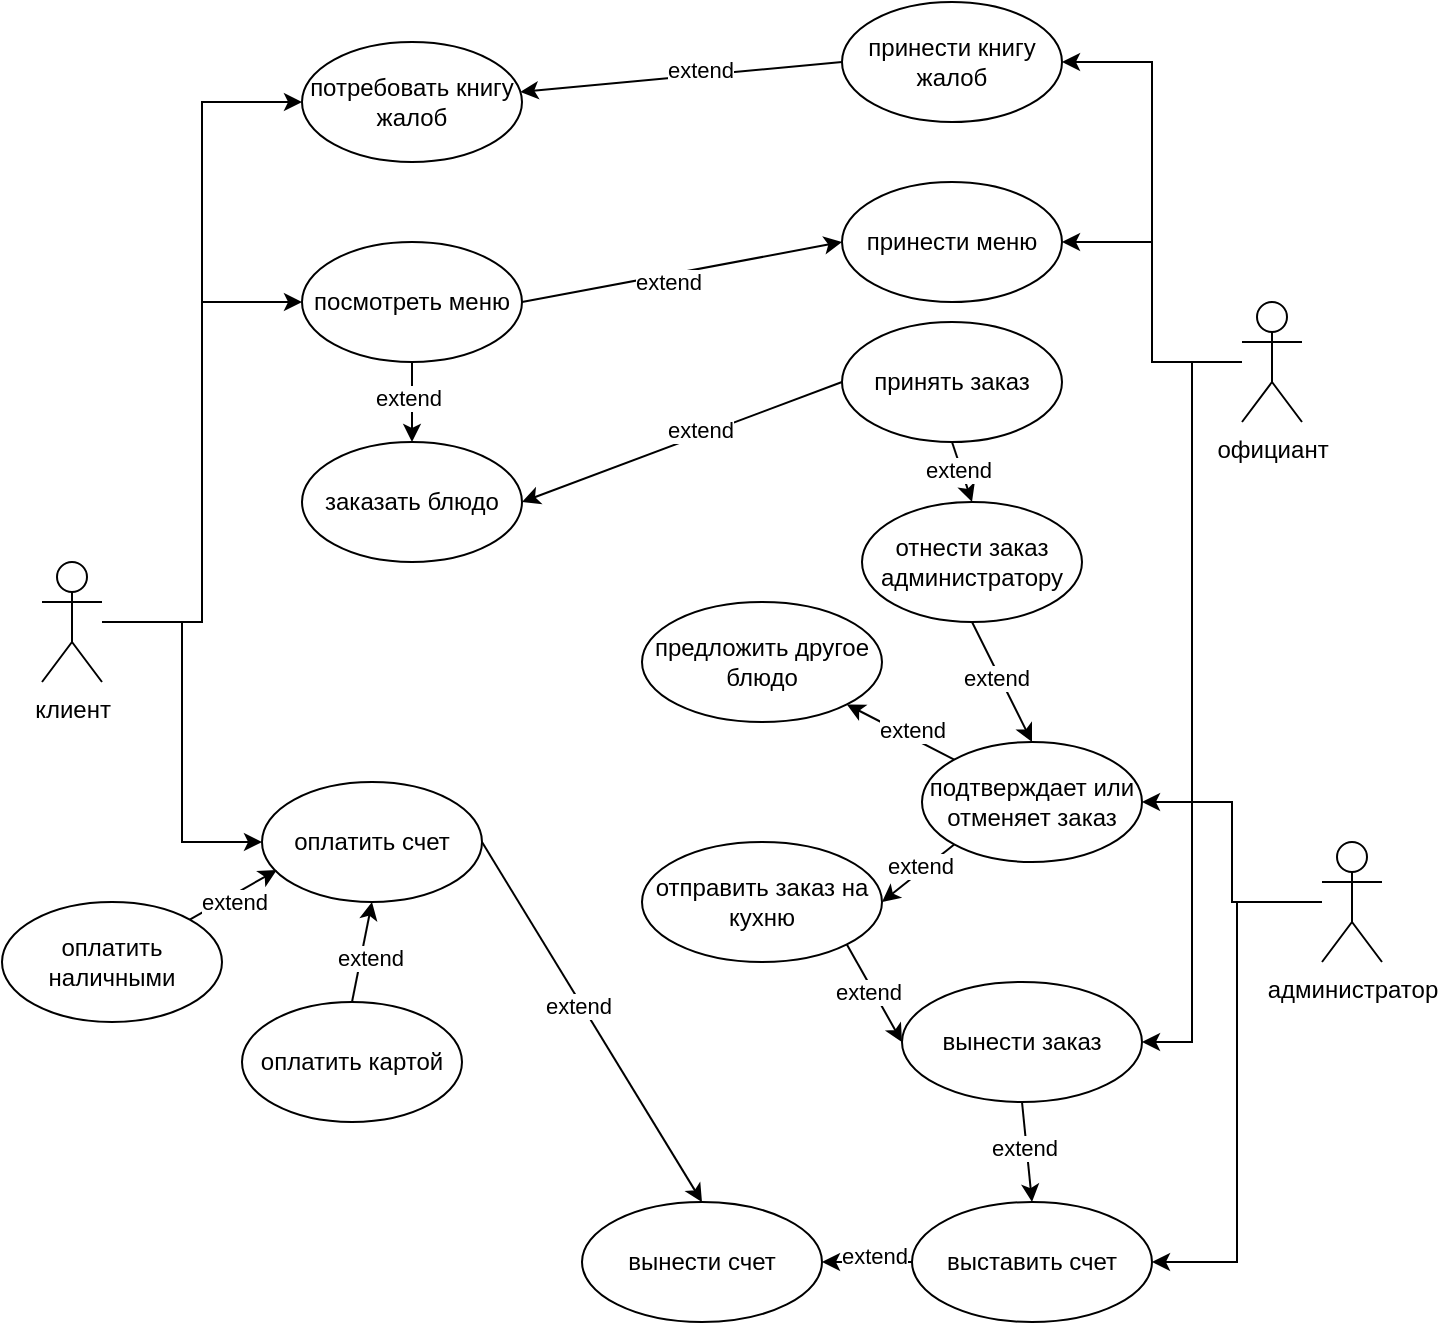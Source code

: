 <mxfile version="22.0.8" type="device">
  <diagram name="Страница — 1" id="xA1kxnfS72muL5e8kBw5">
    <mxGraphModel dx="1134" dy="1832" grid="1" gridSize="10" guides="1" tooltips="1" connect="1" arrows="1" fold="1" page="1" pageScale="1" pageWidth="827" pageHeight="1169" math="0" shadow="0">
      <root>
        <mxCell id="0" />
        <mxCell id="1" parent="0" />
        <mxCell id="8ufIceru1AmTEbDxJuRp-7" style="edgeStyle=orthogonalEdgeStyle;rounded=0;orthogonalLoop=1;jettySize=auto;html=1;entryX=0;entryY=0.5;entryDx=0;entryDy=0;" parent="1" source="0X5psy7Yq5bnvNMaA6WO-1" target="0X5psy7Yq5bnvNMaA6WO-4" edge="1">
          <mxGeometry relative="1" as="geometry" />
        </mxCell>
        <mxCell id="8ufIceru1AmTEbDxJuRp-9" style="edgeStyle=orthogonalEdgeStyle;rounded=0;orthogonalLoop=1;jettySize=auto;html=1;entryX=0;entryY=0.5;entryDx=0;entryDy=0;" parent="1" source="0X5psy7Yq5bnvNMaA6WO-1" target="8ufIceru1AmTEbDxJuRp-2" edge="1">
          <mxGeometry relative="1" as="geometry" />
        </mxCell>
        <mxCell id="8ufIceru1AmTEbDxJuRp-10" style="edgeStyle=orthogonalEdgeStyle;rounded=0;orthogonalLoop=1;jettySize=auto;html=1;entryX=0;entryY=0.5;entryDx=0;entryDy=0;" parent="1" source="0X5psy7Yq5bnvNMaA6WO-1" target="0X5psy7Yq5bnvNMaA6WO-6" edge="1">
          <mxGeometry relative="1" as="geometry" />
        </mxCell>
        <mxCell id="0X5psy7Yq5bnvNMaA6WO-1" value="клиент" style="shape=umlActor;verticalLabelPosition=bottom;verticalAlign=top;html=1;outlineConnect=0;" parent="1" vertex="1">
          <mxGeometry x="180" y="220" width="30" height="60" as="geometry" />
        </mxCell>
        <mxCell id="8ufIceru1AmTEbDxJuRp-26" style="edgeStyle=orthogonalEdgeStyle;rounded=0;orthogonalLoop=1;jettySize=auto;html=1;entryX=1;entryY=0.5;entryDx=0;entryDy=0;" parent="1" source="0X5psy7Yq5bnvNMaA6WO-2" target="0X5psy7Yq5bnvNMaA6WO-16" edge="1">
          <mxGeometry relative="1" as="geometry" />
        </mxCell>
        <mxCell id="8ufIceru1AmTEbDxJuRp-33" style="edgeStyle=orthogonalEdgeStyle;rounded=0;orthogonalLoop=1;jettySize=auto;html=1;entryX=1;entryY=0.5;entryDx=0;entryDy=0;" parent="1" source="0X5psy7Yq5bnvNMaA6WO-2" target="0X5psy7Yq5bnvNMaA6WO-20" edge="1">
          <mxGeometry relative="1" as="geometry" />
        </mxCell>
        <mxCell id="0X5psy7Yq5bnvNMaA6WO-2" value="администратор" style="shape=umlActor;verticalLabelPosition=bottom;verticalAlign=top;html=1;outlineConnect=0;" parent="1" vertex="1">
          <mxGeometry x="820" y="360" width="30" height="60" as="geometry" />
        </mxCell>
        <mxCell id="8ufIceru1AmTEbDxJuRp-4" style="edgeStyle=orthogonalEdgeStyle;rounded=0;orthogonalLoop=1;jettySize=auto;html=1;entryX=1;entryY=0.5;entryDx=0;entryDy=0;" parent="1" source="0X5psy7Yq5bnvNMaA6WO-3" target="0X5psy7Yq5bnvNMaA6WO-13" edge="1">
          <mxGeometry relative="1" as="geometry" />
        </mxCell>
        <mxCell id="8ufIceru1AmTEbDxJuRp-6" style="edgeStyle=orthogonalEdgeStyle;rounded=0;orthogonalLoop=1;jettySize=auto;html=1;entryX=1;entryY=0.5;entryDx=0;entryDy=0;" parent="1" source="0X5psy7Yq5bnvNMaA6WO-3" target="8ufIceru1AmTEbDxJuRp-1" edge="1">
          <mxGeometry relative="1" as="geometry" />
        </mxCell>
        <mxCell id="8ufIceru1AmTEbDxJuRp-29" style="edgeStyle=orthogonalEdgeStyle;rounded=0;orthogonalLoop=1;jettySize=auto;html=1;entryX=1;entryY=0.5;entryDx=0;entryDy=0;" parent="1" source="0X5psy7Yq5bnvNMaA6WO-3" target="0X5psy7Yq5bnvNMaA6WO-19" edge="1">
          <mxGeometry relative="1" as="geometry" />
        </mxCell>
        <mxCell id="0X5psy7Yq5bnvNMaA6WO-3" value="официант" style="shape=umlActor;verticalLabelPosition=bottom;verticalAlign=top;html=1;outlineConnect=0;" parent="1" vertex="1">
          <mxGeometry x="780" y="90" width="30" height="60" as="geometry" />
        </mxCell>
        <mxCell id="0X5psy7Yq5bnvNMaA6WO-4" value="посмотреть меню" style="ellipse;whiteSpace=wrap;html=1;" parent="1" vertex="1">
          <mxGeometry x="310" y="60" width="110" height="60" as="geometry" />
        </mxCell>
        <mxCell id="0X5psy7Yq5bnvNMaA6WO-5" value="заказать блюдо" style="ellipse;whiteSpace=wrap;html=1;" parent="1" vertex="1">
          <mxGeometry x="310" y="160" width="110" height="60" as="geometry" />
        </mxCell>
        <mxCell id="0X5psy7Yq5bnvNMaA6WO-6" value="оплатить счет" style="ellipse;whiteSpace=wrap;html=1;" parent="1" vertex="1">
          <mxGeometry x="290" y="330" width="110" height="60" as="geometry" />
        </mxCell>
        <mxCell id="0X5psy7Yq5bnvNMaA6WO-7" value="оплатить наличными" style="ellipse;whiteSpace=wrap;html=1;" parent="1" vertex="1">
          <mxGeometry x="160" y="390" width="110" height="60" as="geometry" />
        </mxCell>
        <mxCell id="0X5psy7Yq5bnvNMaA6WO-8" value="оплатить картой" style="ellipse;whiteSpace=wrap;html=1;" parent="1" vertex="1">
          <mxGeometry x="280" y="440" width="110" height="60" as="geometry" />
        </mxCell>
        <mxCell id="0X5psy7Yq5bnvNMaA6WO-9" value="" style="endArrow=classic;html=1;rounded=0;exitX=1;exitY=0;exitDx=0;exitDy=0;entryX=0.067;entryY=0.733;entryDx=0;entryDy=0;entryPerimeter=0;" parent="1" source="0X5psy7Yq5bnvNMaA6WO-7" target="0X5psy7Yq5bnvNMaA6WO-6" edge="1">
          <mxGeometry width="50" height="50" relative="1" as="geometry">
            <mxPoint x="430" y="440" as="sourcePoint" />
            <mxPoint x="480" y="390" as="targetPoint" />
          </mxGeometry>
        </mxCell>
        <mxCell id="0X5psy7Yq5bnvNMaA6WO-10" value="extend" style="edgeLabel;html=1;align=center;verticalAlign=middle;resizable=0;points=[];" parent="0X5psy7Yq5bnvNMaA6WO-9" vertex="1" connectable="0">
          <mxGeometry x="-0.107" y="-3" relative="1" as="geometry">
            <mxPoint x="1" as="offset" />
          </mxGeometry>
        </mxCell>
        <mxCell id="0X5psy7Yq5bnvNMaA6WO-11" value="" style="endArrow=classic;html=1;rounded=0;exitX=0.5;exitY=0;exitDx=0;exitDy=0;entryX=0.5;entryY=1;entryDx=0;entryDy=0;" parent="1" source="0X5psy7Yq5bnvNMaA6WO-8" target="0X5psy7Yq5bnvNMaA6WO-6" edge="1">
          <mxGeometry width="50" height="50" relative="1" as="geometry">
            <mxPoint x="264" y="409" as="sourcePoint" />
            <mxPoint x="350" y="400" as="targetPoint" />
          </mxGeometry>
        </mxCell>
        <mxCell id="0X5psy7Yq5bnvNMaA6WO-12" value="extend" style="edgeLabel;html=1;align=center;verticalAlign=middle;resizable=0;points=[];" parent="0X5psy7Yq5bnvNMaA6WO-11" vertex="1" connectable="0">
          <mxGeometry x="-0.107" y="-3" relative="1" as="geometry">
            <mxPoint x="1" as="offset" />
          </mxGeometry>
        </mxCell>
        <mxCell id="0X5psy7Yq5bnvNMaA6WO-13" value="принести меню" style="ellipse;whiteSpace=wrap;html=1;" parent="1" vertex="1">
          <mxGeometry x="580" y="30" width="110" height="60" as="geometry" />
        </mxCell>
        <mxCell id="0X5psy7Yq5bnvNMaA6WO-14" value="принять заказ" style="ellipse;whiteSpace=wrap;html=1;" parent="1" vertex="1">
          <mxGeometry x="580" y="100" width="110" height="60" as="geometry" />
        </mxCell>
        <mxCell id="0X5psy7Yq5bnvNMaA6WO-15" value="отнести заказ администратору" style="ellipse;whiteSpace=wrap;html=1;" parent="1" vertex="1">
          <mxGeometry x="590" y="190" width="110" height="60" as="geometry" />
        </mxCell>
        <mxCell id="0X5psy7Yq5bnvNMaA6WO-16" value="подтверждает или отменяет заказ" style="ellipse;whiteSpace=wrap;html=1;" parent="1" vertex="1">
          <mxGeometry x="620" y="310" width="110" height="60" as="geometry" />
        </mxCell>
        <mxCell id="0X5psy7Yq5bnvNMaA6WO-17" value="предложить другое блюдо" style="ellipse;whiteSpace=wrap;html=1;" parent="1" vertex="1">
          <mxGeometry x="480" y="240" width="120" height="60" as="geometry" />
        </mxCell>
        <mxCell id="0X5psy7Yq5bnvNMaA6WO-18" value="отправить заказ на кухню" style="ellipse;whiteSpace=wrap;html=1;" parent="1" vertex="1">
          <mxGeometry x="480" y="360" width="120" height="60" as="geometry" />
        </mxCell>
        <mxCell id="0X5psy7Yq5bnvNMaA6WO-19" value="вынести заказ" style="ellipse;whiteSpace=wrap;html=1;" parent="1" vertex="1">
          <mxGeometry x="610" y="430" width="120" height="60" as="geometry" />
        </mxCell>
        <mxCell id="0X5psy7Yq5bnvNMaA6WO-20" value="выставить счет" style="ellipse;whiteSpace=wrap;html=1;" parent="1" vertex="1">
          <mxGeometry x="615" y="540" width="120" height="60" as="geometry" />
        </mxCell>
        <mxCell id="0X5psy7Yq5bnvNMaA6WO-21" value="вынести счет" style="ellipse;whiteSpace=wrap;html=1;" parent="1" vertex="1">
          <mxGeometry x="450" y="540" width="120" height="60" as="geometry" />
        </mxCell>
        <mxCell id="8ufIceru1AmTEbDxJuRp-1" value="принести книгу жалоб" style="ellipse;whiteSpace=wrap;html=1;" parent="1" vertex="1">
          <mxGeometry x="580" y="-60" width="110" height="60" as="geometry" />
        </mxCell>
        <mxCell id="8ufIceru1AmTEbDxJuRp-2" value="потребовать книгу жалоб" style="ellipse;whiteSpace=wrap;html=1;" parent="1" vertex="1">
          <mxGeometry x="310" y="-40" width="110" height="60" as="geometry" />
        </mxCell>
        <mxCell id="8ufIceru1AmTEbDxJuRp-12" value="" style="endArrow=classic;html=1;rounded=0;entryX=0;entryY=0.5;entryDx=0;entryDy=0;exitX=1;exitY=0.5;exitDx=0;exitDy=0;" parent="1" source="0X5psy7Yq5bnvNMaA6WO-4" target="0X5psy7Yq5bnvNMaA6WO-13" edge="1">
          <mxGeometry width="50" height="50" relative="1" as="geometry">
            <mxPoint x="460" y="60" as="sourcePoint" />
            <mxPoint x="555" y="35" as="targetPoint" />
          </mxGeometry>
        </mxCell>
        <mxCell id="8ufIceru1AmTEbDxJuRp-13" value="extend" style="edgeLabel;html=1;align=center;verticalAlign=middle;resizable=0;points=[];" parent="8ufIceru1AmTEbDxJuRp-12" vertex="1" connectable="0">
          <mxGeometry x="-0.107" y="-3" relative="1" as="geometry">
            <mxPoint x="1" as="offset" />
          </mxGeometry>
        </mxCell>
        <mxCell id="8ufIceru1AmTEbDxJuRp-14" value="" style="endArrow=classic;html=1;rounded=0;exitX=0;exitY=0.5;exitDx=0;exitDy=0;entryX=1;entryY=0.5;entryDx=0;entryDy=0;" parent="1" source="0X5psy7Yq5bnvNMaA6WO-14" target="0X5psy7Yq5bnvNMaA6WO-5" edge="1">
          <mxGeometry width="50" height="50" relative="1" as="geometry">
            <mxPoint x="450" y="290" as="sourcePoint" />
            <mxPoint x="480" y="140" as="targetPoint" />
          </mxGeometry>
        </mxCell>
        <mxCell id="8ufIceru1AmTEbDxJuRp-15" value="extend" style="edgeLabel;html=1;align=center;verticalAlign=middle;resizable=0;points=[];" parent="8ufIceru1AmTEbDxJuRp-14" vertex="1" connectable="0">
          <mxGeometry x="-0.107" y="-3" relative="1" as="geometry">
            <mxPoint x="1" as="offset" />
          </mxGeometry>
        </mxCell>
        <mxCell id="8ufIceru1AmTEbDxJuRp-18" value="" style="endArrow=classic;html=1;rounded=0;entryX=0.5;entryY=0;entryDx=0;entryDy=0;exitX=0.5;exitY=1;exitDx=0;exitDy=0;" parent="1" source="0X5psy7Yq5bnvNMaA6WO-15" edge="1" target="0X5psy7Yq5bnvNMaA6WO-16">
          <mxGeometry width="50" height="50" relative="1" as="geometry">
            <mxPoint x="700" y="260" as="sourcePoint" />
            <mxPoint x="635" y="230" as="targetPoint" />
          </mxGeometry>
        </mxCell>
        <mxCell id="8ufIceru1AmTEbDxJuRp-19" value="extend" style="edgeLabel;html=1;align=center;verticalAlign=middle;resizable=0;points=[];" parent="8ufIceru1AmTEbDxJuRp-18" vertex="1" connectable="0">
          <mxGeometry x="-0.107" y="-3" relative="1" as="geometry">
            <mxPoint x="1" as="offset" />
          </mxGeometry>
        </mxCell>
        <mxCell id="8ufIceru1AmTEbDxJuRp-22" value="" style="endArrow=classic;html=1;rounded=0;exitX=0;exitY=0;exitDx=0;exitDy=0;entryX=1;entryY=1;entryDx=0;entryDy=0;" parent="1" source="0X5psy7Yq5bnvNMaA6WO-16" target="0X5psy7Yq5bnvNMaA6WO-17" edge="1">
          <mxGeometry width="50" height="50" relative="1" as="geometry">
            <mxPoint x="780" y="320" as="sourcePoint" />
            <mxPoint x="733" y="240" as="targetPoint" />
          </mxGeometry>
        </mxCell>
        <mxCell id="8ufIceru1AmTEbDxJuRp-23" value="extend" style="edgeLabel;html=1;align=center;verticalAlign=middle;resizable=0;points=[];" parent="8ufIceru1AmTEbDxJuRp-22" vertex="1" connectable="0">
          <mxGeometry x="-0.107" y="-3" relative="1" as="geometry">
            <mxPoint x="1" as="offset" />
          </mxGeometry>
        </mxCell>
        <mxCell id="8ufIceru1AmTEbDxJuRp-24" value="" style="endArrow=classic;html=1;rounded=0;exitX=0;exitY=1;exitDx=0;exitDy=0;entryX=1;entryY=0.5;entryDx=0;entryDy=0;" parent="1" source="0X5psy7Yq5bnvNMaA6WO-16" target="0X5psy7Yq5bnvNMaA6WO-18" edge="1">
          <mxGeometry width="50" height="50" relative="1" as="geometry">
            <mxPoint x="653" y="329" as="sourcePoint" />
            <mxPoint x="592" y="301" as="targetPoint" />
          </mxGeometry>
        </mxCell>
        <mxCell id="8ufIceru1AmTEbDxJuRp-25" value="extend" style="edgeLabel;html=1;align=center;verticalAlign=middle;resizable=0;points=[];" parent="8ufIceru1AmTEbDxJuRp-24" vertex="1" connectable="0">
          <mxGeometry x="-0.107" y="-3" relative="1" as="geometry">
            <mxPoint x="1" as="offset" />
          </mxGeometry>
        </mxCell>
        <mxCell id="8ufIceru1AmTEbDxJuRp-30" value="" style="endArrow=classic;html=1;rounded=0;exitX=1;exitY=1;exitDx=0;exitDy=0;entryX=0;entryY=0.5;entryDx=0;entryDy=0;" parent="1" source="0X5psy7Yq5bnvNMaA6WO-18" target="0X5psy7Yq5bnvNMaA6WO-19" edge="1">
          <mxGeometry width="50" height="50" relative="1" as="geometry">
            <mxPoint x="646" y="371" as="sourcePoint" />
            <mxPoint x="610" y="400" as="targetPoint" />
          </mxGeometry>
        </mxCell>
        <mxCell id="8ufIceru1AmTEbDxJuRp-31" value="extend" style="edgeLabel;html=1;align=center;verticalAlign=middle;resizable=0;points=[];" parent="8ufIceru1AmTEbDxJuRp-30" vertex="1" connectable="0">
          <mxGeometry x="-0.107" y="-3" relative="1" as="geometry">
            <mxPoint x="1" as="offset" />
          </mxGeometry>
        </mxCell>
        <mxCell id="8ufIceru1AmTEbDxJuRp-36" value="" style="endArrow=classic;html=1;rounded=0;exitX=0.5;exitY=1;exitDx=0;exitDy=0;entryX=0.5;entryY=0;entryDx=0;entryDy=0;" parent="1" source="0X5psy7Yq5bnvNMaA6WO-19" target="0X5psy7Yq5bnvNMaA6WO-20" edge="1">
          <mxGeometry width="50" height="50" relative="1" as="geometry">
            <mxPoint x="610" y="650" as="sourcePoint" />
            <mxPoint x="570" y="570" as="targetPoint" />
          </mxGeometry>
        </mxCell>
        <mxCell id="8ufIceru1AmTEbDxJuRp-37" value="extend" style="edgeLabel;html=1;align=center;verticalAlign=middle;resizable=0;points=[];" parent="8ufIceru1AmTEbDxJuRp-36" vertex="1" connectable="0">
          <mxGeometry x="-0.107" y="-3" relative="1" as="geometry">
            <mxPoint x="1" as="offset" />
          </mxGeometry>
        </mxCell>
        <mxCell id="8ufIceru1AmTEbDxJuRp-40" value="" style="endArrow=classic;html=1;rounded=0;exitX=0;exitY=0.5;exitDx=0;exitDy=0;entryX=1;entryY=0.5;entryDx=0;entryDy=0;" parent="1" source="0X5psy7Yq5bnvNMaA6WO-20" target="0X5psy7Yq5bnvNMaA6WO-21" edge="1">
          <mxGeometry width="50" height="50" relative="1" as="geometry">
            <mxPoint x="345" y="450" as="sourcePoint" />
            <mxPoint x="550" y="490" as="targetPoint" />
          </mxGeometry>
        </mxCell>
        <mxCell id="8ufIceru1AmTEbDxJuRp-41" value="extend" style="edgeLabel;html=1;align=center;verticalAlign=middle;resizable=0;points=[];" parent="8ufIceru1AmTEbDxJuRp-40" vertex="1" connectable="0">
          <mxGeometry x="-0.107" y="-3" relative="1" as="geometry">
            <mxPoint x="1" as="offset" />
          </mxGeometry>
        </mxCell>
        <mxCell id="8ufIceru1AmTEbDxJuRp-42" value="" style="endArrow=classic;html=1;rounded=0;entryX=0.5;entryY=0;entryDx=0;entryDy=0;exitX=1;exitY=0.5;exitDx=0;exitDy=0;" parent="1" source="0X5psy7Yq5bnvNMaA6WO-6" target="0X5psy7Yq5bnvNMaA6WO-21" edge="1">
          <mxGeometry width="50" height="50" relative="1" as="geometry">
            <mxPoint x="380" y="570" as="sourcePoint" />
            <mxPoint x="480" y="490" as="targetPoint" />
          </mxGeometry>
        </mxCell>
        <mxCell id="8ufIceru1AmTEbDxJuRp-43" value="extend" style="edgeLabel;html=1;align=center;verticalAlign=middle;resizable=0;points=[];" parent="8ufIceru1AmTEbDxJuRp-42" vertex="1" connectable="0">
          <mxGeometry x="-0.107" y="-3" relative="1" as="geometry">
            <mxPoint x="1" as="offset" />
          </mxGeometry>
        </mxCell>
        <mxCell id="8ufIceru1AmTEbDxJuRp-46" value="" style="endArrow=classic;html=1;rounded=0;exitX=0;exitY=0.5;exitDx=0;exitDy=0;" parent="1" source="8ufIceru1AmTEbDxJuRp-1" target="8ufIceru1AmTEbDxJuRp-2" edge="1">
          <mxGeometry width="50" height="50" relative="1" as="geometry">
            <mxPoint x="410" y="-70" as="sourcePoint" />
            <mxPoint x="570" y="-100" as="targetPoint" />
          </mxGeometry>
        </mxCell>
        <mxCell id="8ufIceru1AmTEbDxJuRp-47" value="extend" style="edgeLabel;html=1;align=center;verticalAlign=middle;resizable=0;points=[];" parent="8ufIceru1AmTEbDxJuRp-46" vertex="1" connectable="0">
          <mxGeometry x="-0.107" y="-3" relative="1" as="geometry">
            <mxPoint x="1" as="offset" />
          </mxGeometry>
        </mxCell>
        <mxCell id="0_Ruo7hy2RvPyGLQw6Md-1" value="" style="endArrow=classic;html=1;rounded=0;exitX=0.5;exitY=1;exitDx=0;exitDy=0;entryX=0.5;entryY=0;entryDx=0;entryDy=0;" edge="1" parent="1" source="0X5psy7Yq5bnvNMaA6WO-4" target="0X5psy7Yq5bnvNMaA6WO-5">
          <mxGeometry width="50" height="50" relative="1" as="geometry">
            <mxPoint x="150" y="170" as="sourcePoint" />
            <mxPoint x="370" y="140" as="targetPoint" />
          </mxGeometry>
        </mxCell>
        <mxCell id="0_Ruo7hy2RvPyGLQw6Md-2" value="extend" style="edgeLabel;html=1;align=center;verticalAlign=middle;resizable=0;points=[];" vertex="1" connectable="0" parent="0_Ruo7hy2RvPyGLQw6Md-1">
          <mxGeometry x="-0.107" y="-3" relative="1" as="geometry">
            <mxPoint x="1" as="offset" />
          </mxGeometry>
        </mxCell>
        <mxCell id="0_Ruo7hy2RvPyGLQw6Md-3" value="" style="endArrow=classic;html=1;rounded=0;exitX=0.5;exitY=1;exitDx=0;exitDy=0;entryX=0.5;entryY=0;entryDx=0;entryDy=0;" edge="1" parent="1" source="0X5psy7Yq5bnvNMaA6WO-14" target="0X5psy7Yq5bnvNMaA6WO-15">
          <mxGeometry width="50" height="50" relative="1" as="geometry">
            <mxPoint x="600" y="160" as="sourcePoint" />
            <mxPoint x="440" y="220" as="targetPoint" />
          </mxGeometry>
        </mxCell>
        <mxCell id="0_Ruo7hy2RvPyGLQw6Md-4" value="extend" style="edgeLabel;html=1;align=center;verticalAlign=middle;resizable=0;points=[];" vertex="1" connectable="0" parent="0_Ruo7hy2RvPyGLQw6Md-3">
          <mxGeometry x="-0.107" y="-3" relative="1" as="geometry">
            <mxPoint x="1" as="offset" />
          </mxGeometry>
        </mxCell>
      </root>
    </mxGraphModel>
  </diagram>
</mxfile>

